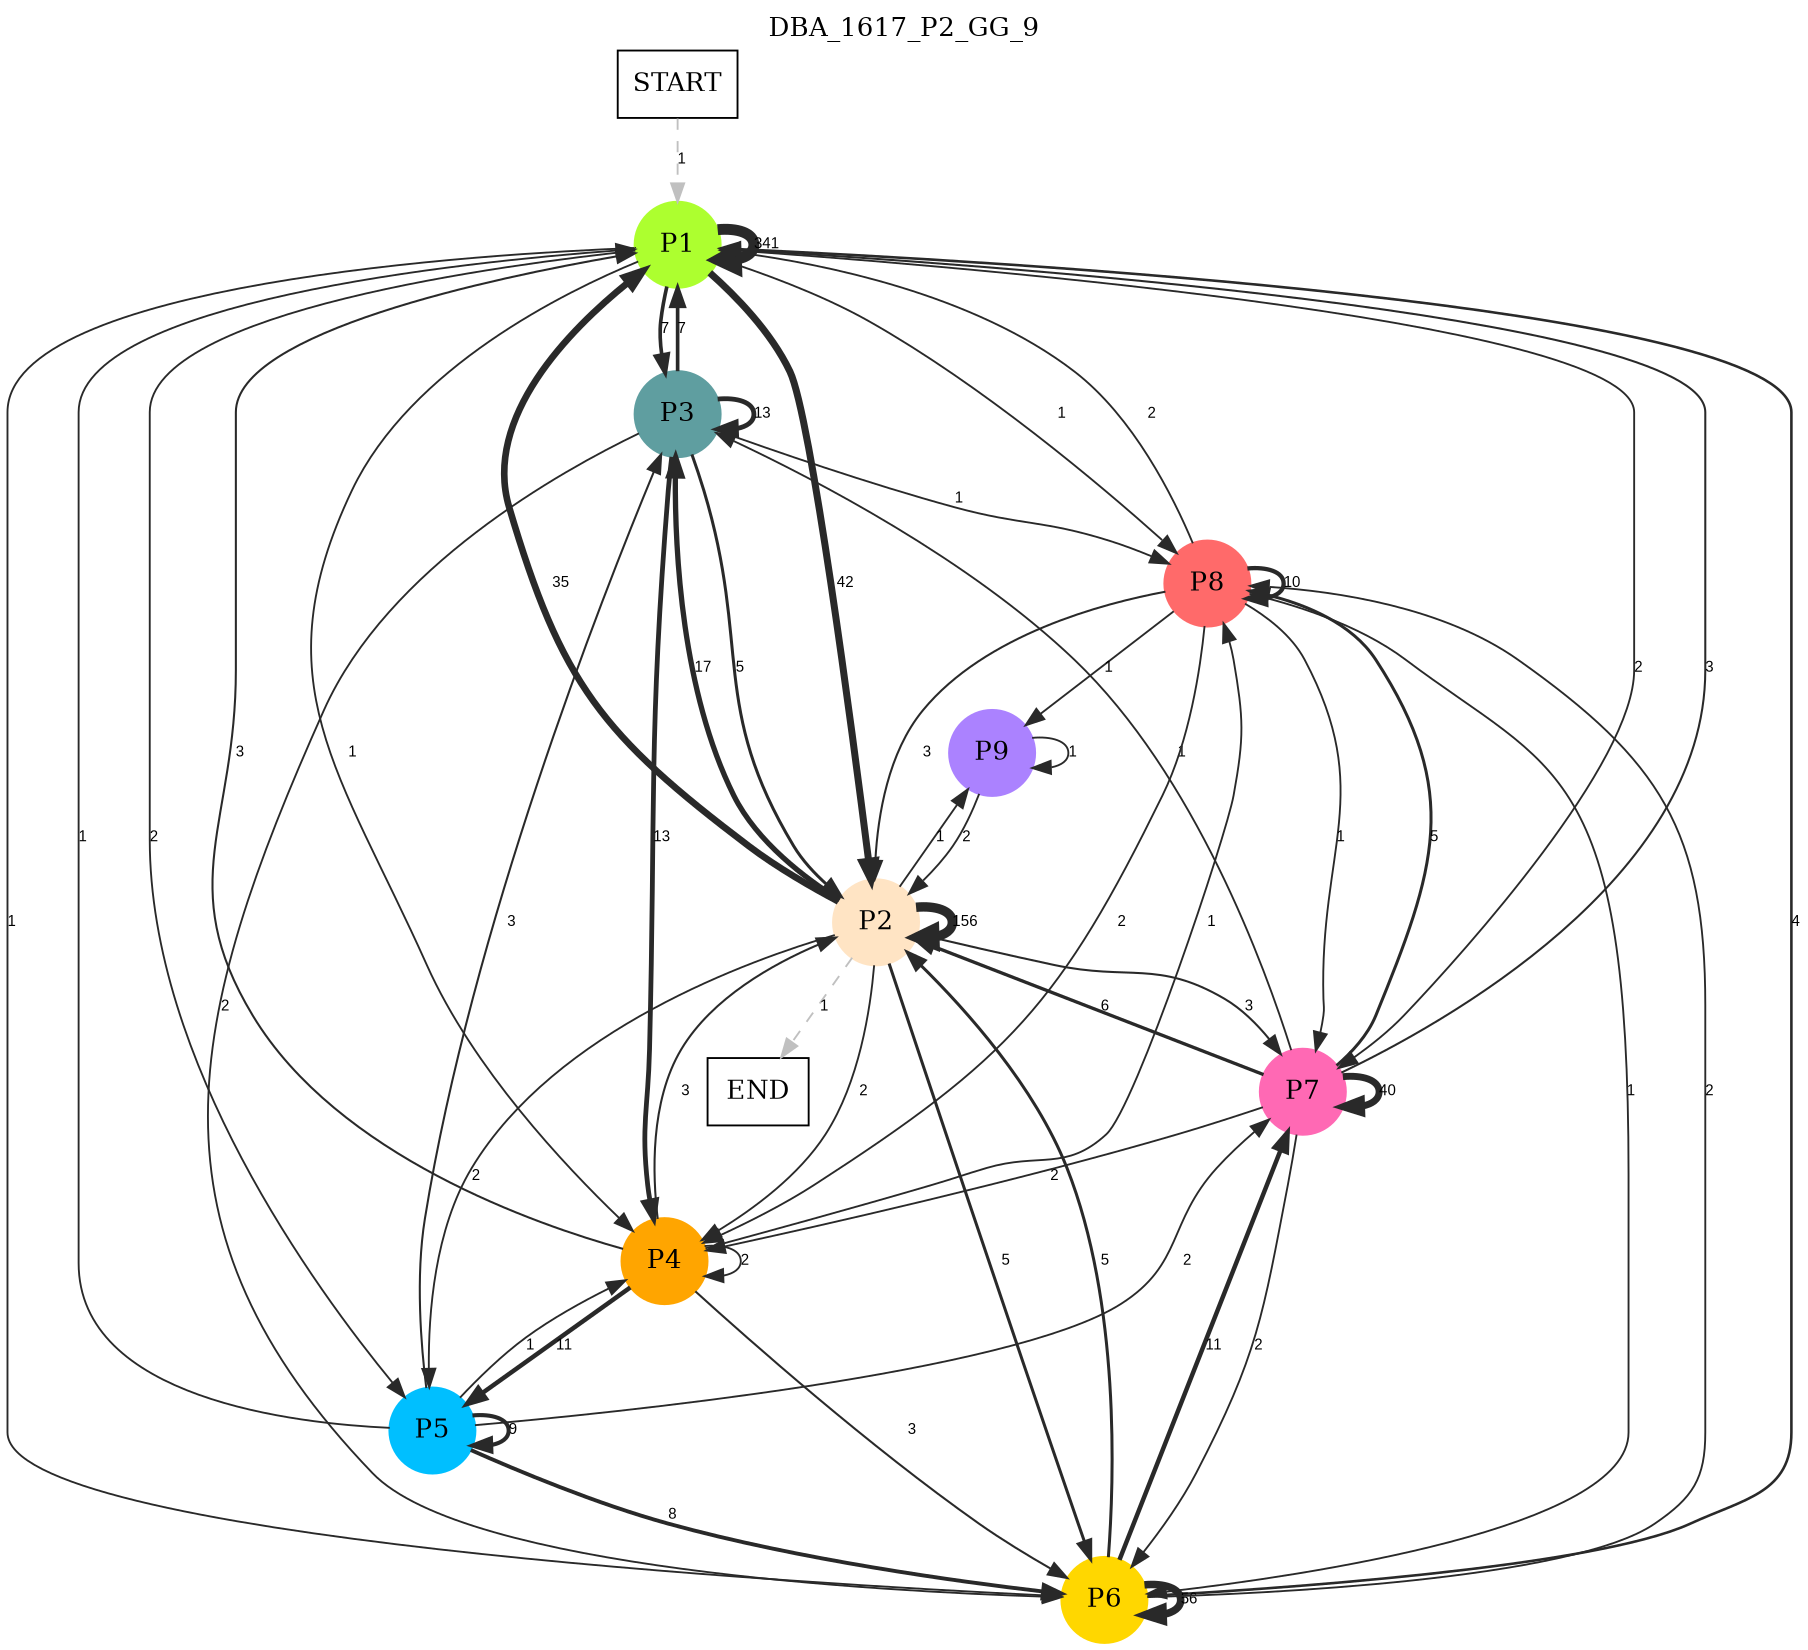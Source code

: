 digraph DBA_1617_P2_GG_9 {
	labelloc="t";
	label=DBA_1617_P2_GG_9;
	dpi = 150
	size="16,11!";
	margin = 0;
"START" [shape=box, fillcolor=white, style=filled, color=black]
"P1" [shape=circle, color=greenyellow, style=filled]
"P3" [shape=circle, color=cadetblue, style=filled]
"P2" [shape=circle, color=bisque, style=filled]
"P4" [shape=circle, color=orange, style=filled]
"P5" [shape=circle, color=deepskyblue, style=filled]
"P6" [shape=circle, color=gold, style=filled]
"P7" [shape=circle, color=hotpink, style=filled]
"P8" [shape=circle, color=indianred1, style=filled]
"P9" [shape=circle, color=mediumpurple1, style=filled]
"END" [shape=box, fillcolor=white, style=filled, color=black]
"START" -> "P1" [ style = dashed color=grey label ="1" labelfloat=false fontname="Arial" fontsize=8]

"P1" -> "P1" [ color=grey16 penwidth = "5.83188247728352"label ="341" labelfloat=false fontname="Arial" fontsize=8]

"P1" -> "P3" [ color=grey16 penwidth = "1.94591014905531"label ="7" labelfloat=false fontname="Arial" fontsize=8]

"P1" -> "P2" [ color=grey16 penwidth = "3.73766961828337"label ="42" labelfloat=false fontname="Arial" fontsize=8]

"P1" -> "P4" [ color=grey16 penwidth = "1"label ="1" labelfloat=false fontname="Arial" fontsize=8]

"P1" -> "P5" [ color=grey16 penwidth = "1"label ="2" labelfloat=false fontname="Arial" fontsize=8]

"P1" -> "P6" [ color=grey16 penwidth = "1"label ="1" labelfloat=false fontname="Arial" fontsize=8]

"P1" -> "P7" [ color=grey16 penwidth = "1"label ="2" labelfloat=false fontname="Arial" fontsize=8]

"P1" -> "P8" [ color=grey16 penwidth = "1"label ="1" labelfloat=false fontname="Arial" fontsize=8]

"P3" -> "P1" [ color=grey16 penwidth = "1.94591014905531"label ="7" labelfloat=false fontname="Arial" fontsize=8]

"P3" -> "P3" [ color=grey16 penwidth = "2.56494935746154"label ="13" labelfloat=false fontname="Arial" fontsize=8]

"P3" -> "P2" [ color=grey16 penwidth = "1.6094379124341"label ="5" labelfloat=false fontname="Arial" fontsize=8]

"P3" -> "P4" [ color=grey16 penwidth = "2.56494935746154"label ="13" labelfloat=false fontname="Arial" fontsize=8]

"P3" -> "P6" [ color=grey16 penwidth = "1"label ="2" labelfloat=false fontname="Arial" fontsize=8]

"P3" -> "P8" [ color=grey16 penwidth = "1"label ="1" labelfloat=false fontname="Arial" fontsize=8]

"P2" -> "P1" [ color=grey16 penwidth = "3.55534806148941"label ="35" labelfloat=false fontname="Arial" fontsize=8]

"P2" -> "P3" [ color=grey16 penwidth = "2.83321334405622"label ="17" labelfloat=false fontname="Arial" fontsize=8]

"P2" -> "P2" [ color=grey16 penwidth = "5.04985600724954"label ="156" labelfloat=false fontname="Arial" fontsize=8]

"P2" -> "P4" [ color=grey16 penwidth = "1"label ="2" labelfloat=false fontname="Arial" fontsize=8]

"P2" -> "P5" [ color=grey16 penwidth = "1"label ="2" labelfloat=false fontname="Arial" fontsize=8]

"P2" -> "P6" [ color=grey16 penwidth = "1.6094379124341"label ="5" labelfloat=false fontname="Arial" fontsize=8]

"P2" -> "P7" [ color=grey16 penwidth = "1.09861228866811"label ="3" labelfloat=false fontname="Arial" fontsize=8]

"P2" -> "P9" [ color=grey16 penwidth = "1"label ="1" labelfloat=false fontname="Arial" fontsize=8]

"P2" -> "END" [ style = dashed color=grey label ="1" labelfloat=false fontname="Arial" fontsize=8]

"P4" -> "P1" [ color=grey16 penwidth = "1.09861228866811"label ="3" labelfloat=false fontname="Arial" fontsize=8]

"P4" -> "P2" [ color=grey16 penwidth = "1.09861228866811"label ="3" labelfloat=false fontname="Arial" fontsize=8]

"P4" -> "P4" [ color=grey16 penwidth = "1"label ="2" labelfloat=false fontname="Arial" fontsize=8]

"P4" -> "P5" [ color=grey16 penwidth = "2.39789527279837"label ="11" labelfloat=false fontname="Arial" fontsize=8]

"P4" -> "P6" [ color=grey16 penwidth = "1.09861228866811"label ="3" labelfloat=false fontname="Arial" fontsize=8]

"P4" -> "P8" [ color=grey16 penwidth = "1"label ="1" labelfloat=false fontname="Arial" fontsize=8]

"P5" -> "P1" [ color=grey16 penwidth = "1"label ="1" labelfloat=false fontname="Arial" fontsize=8]

"P5" -> "P3" [ color=grey16 penwidth = "1.09861228866811"label ="3" labelfloat=false fontname="Arial" fontsize=8]

"P5" -> "P4" [ color=grey16 penwidth = "1"label ="1" labelfloat=false fontname="Arial" fontsize=8]

"P5" -> "P5" [ color=grey16 penwidth = "2.19722457733622"label ="9" labelfloat=false fontname="Arial" fontsize=8]

"P5" -> "P6" [ color=grey16 penwidth = "2.07944154167984"label ="8" labelfloat=false fontname="Arial" fontsize=8]

"P5" -> "P7" [ color=grey16 penwidth = "1"label ="2" labelfloat=false fontname="Arial" fontsize=8]

"P6" -> "P1" [ color=grey16 penwidth = "1.38629436111989"label ="4" labelfloat=false fontname="Arial" fontsize=8]

"P6" -> "P2" [ color=grey16 penwidth = "1.6094379124341"label ="5" labelfloat=false fontname="Arial" fontsize=8]

"P6" -> "P6" [ color=grey16 penwidth = "4.02535169073515"label ="56" labelfloat=false fontname="Arial" fontsize=8]

"P6" -> "P7" [ color=grey16 penwidth = "2.39789527279837"label ="11" labelfloat=false fontname="Arial" fontsize=8]

"P6" -> "P8" [ color=grey16 penwidth = "1"label ="2" labelfloat=false fontname="Arial" fontsize=8]

"P7" -> "P1" [ color=grey16 penwidth = "1.09861228866811"label ="3" labelfloat=false fontname="Arial" fontsize=8]

"P7" -> "P3" [ color=grey16 penwidth = "1"label ="1" labelfloat=false fontname="Arial" fontsize=8]

"P7" -> "P2" [ color=grey16 penwidth = "1.79175946922805"label ="6" labelfloat=false fontname="Arial" fontsize=8]

"P7" -> "P4" [ color=grey16 penwidth = "1"label ="2" labelfloat=false fontname="Arial" fontsize=8]

"P7" -> "P6" [ color=grey16 penwidth = "1"label ="2" labelfloat=false fontname="Arial" fontsize=8]

"P7" -> "P7" [ color=grey16 penwidth = "3.68887945411394"label ="40" labelfloat=false fontname="Arial" fontsize=8]

"P7" -> "P8" [ color=grey16 penwidth = "1.6094379124341"label ="5" labelfloat=false fontname="Arial" fontsize=8]

"P8" -> "P1" [ color=grey16 penwidth = "1"label ="2" labelfloat=false fontname="Arial" fontsize=8]

"P8" -> "P2" [ color=grey16 penwidth = "1.09861228866811"label ="3" labelfloat=false fontname="Arial" fontsize=8]

"P8" -> "P4" [ color=grey16 penwidth = "1"label ="2" labelfloat=false fontname="Arial" fontsize=8]

"P8" -> "P6" [ color=grey16 penwidth = "1"label ="1" labelfloat=false fontname="Arial" fontsize=8]

"P8" -> "P7" [ color=grey16 penwidth = "1"label ="1" labelfloat=false fontname="Arial" fontsize=8]

"P8" -> "P8" [ color=grey16 penwidth = "2.30258509299405"label ="10" labelfloat=false fontname="Arial" fontsize=8]

"P8" -> "P9" [ color=grey16 penwidth = "1"label ="1" labelfloat=false fontname="Arial" fontsize=8]

"P9" -> "P2" [ color=grey16 penwidth = "1"label ="2" labelfloat=false fontname="Arial" fontsize=8]

"P9" -> "P9" [ color=grey16 penwidth = "1"label ="1" labelfloat=false fontname="Arial" fontsize=8]

}
